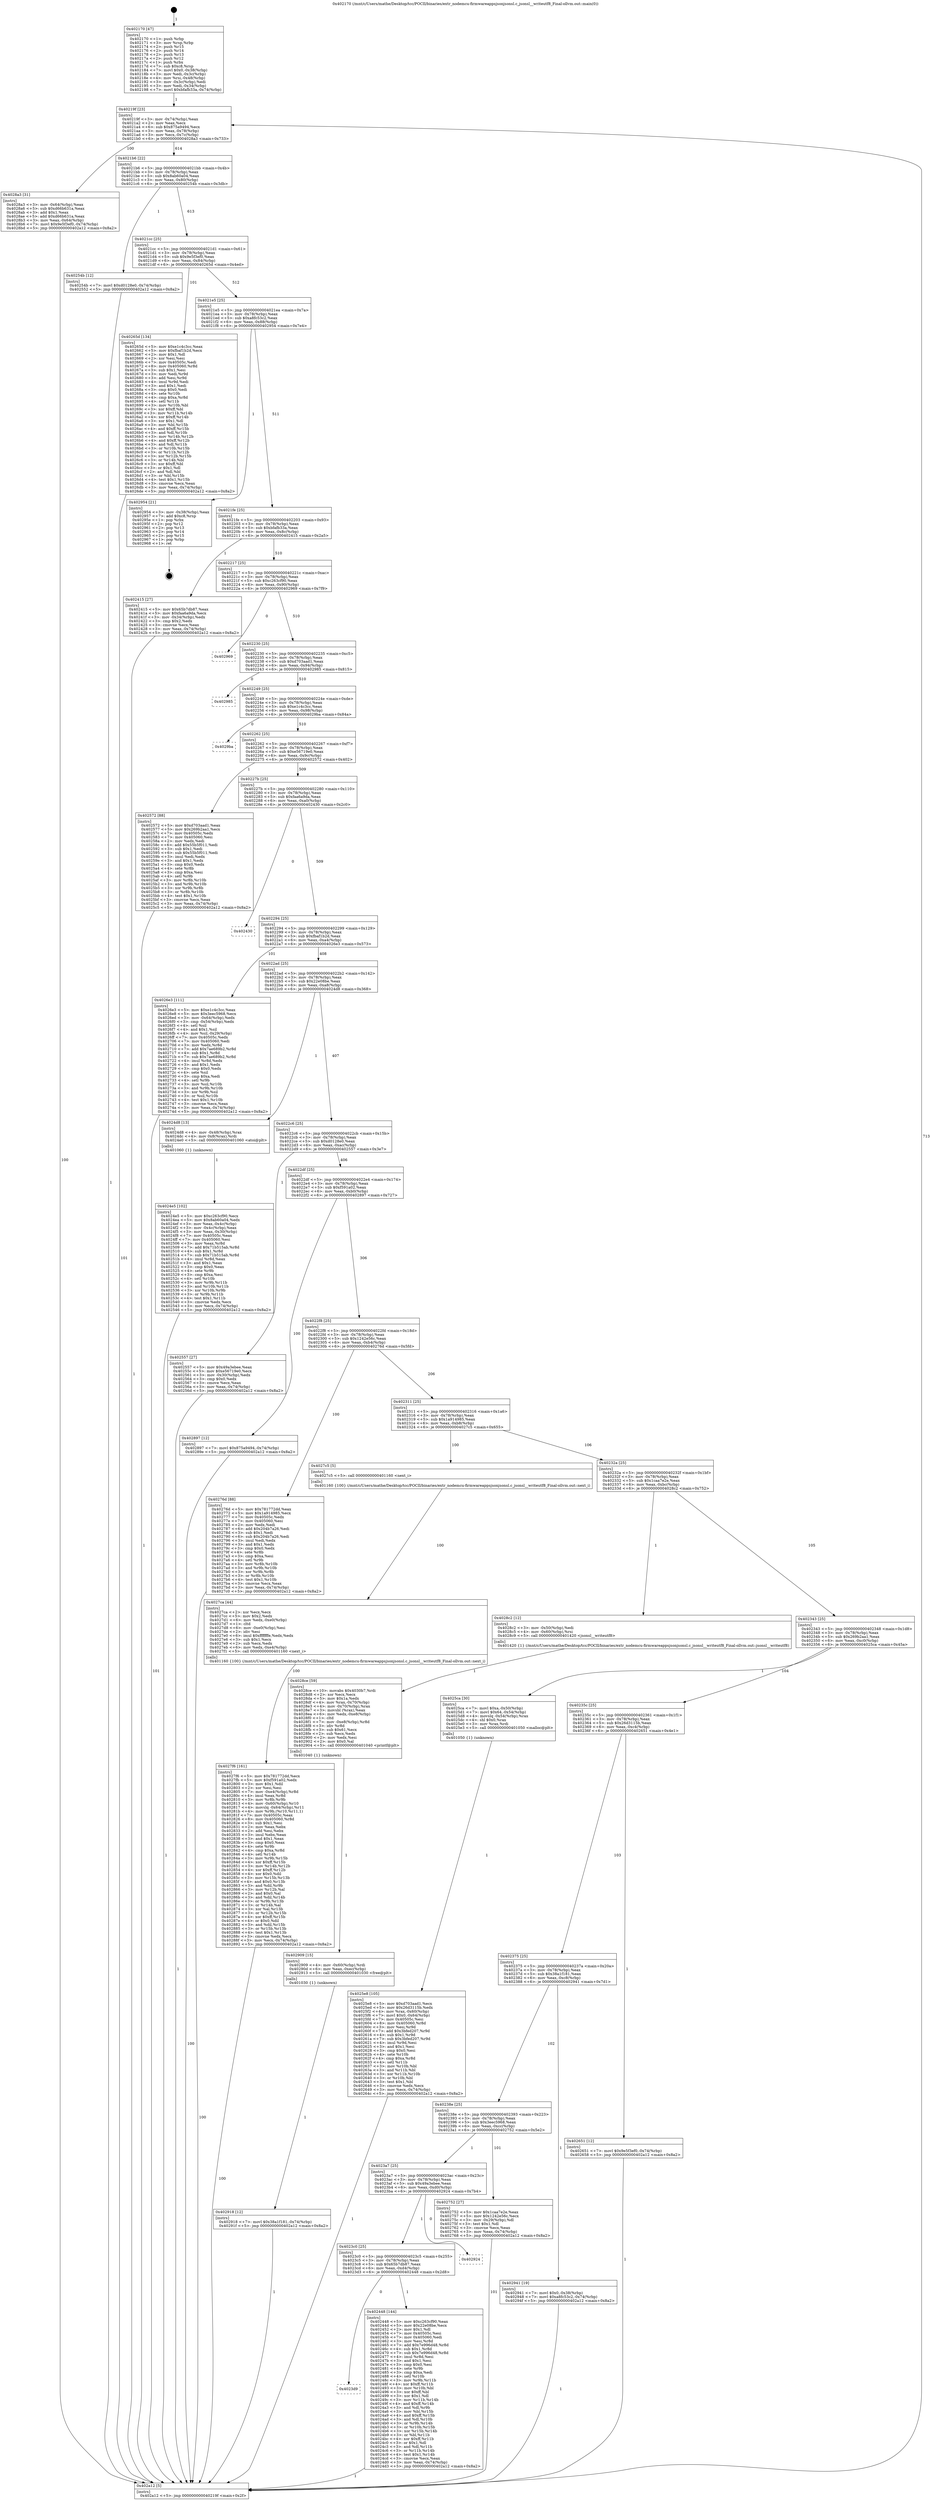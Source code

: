 digraph "0x402170" {
  label = "0x402170 (/mnt/c/Users/mathe/Desktop/tcc/POCII/binaries/extr_nodemcu-firmwareappsjsonjsonsl.c_jsonsl__writeutf8_Final-ollvm.out::main(0))"
  labelloc = "t"
  node[shape=record]

  Entry [label="",width=0.3,height=0.3,shape=circle,fillcolor=black,style=filled]
  "0x40219f" [label="{
     0x40219f [23]\l
     | [instrs]\l
     &nbsp;&nbsp;0x40219f \<+3\>: mov -0x74(%rbp),%eax\l
     &nbsp;&nbsp;0x4021a2 \<+2\>: mov %eax,%ecx\l
     &nbsp;&nbsp;0x4021a4 \<+6\>: sub $0x875a9494,%ecx\l
     &nbsp;&nbsp;0x4021aa \<+3\>: mov %eax,-0x78(%rbp)\l
     &nbsp;&nbsp;0x4021ad \<+3\>: mov %ecx,-0x7c(%rbp)\l
     &nbsp;&nbsp;0x4021b0 \<+6\>: je 00000000004028a3 \<main+0x733\>\l
  }"]
  "0x4028a3" [label="{
     0x4028a3 [31]\l
     | [instrs]\l
     &nbsp;&nbsp;0x4028a3 \<+3\>: mov -0x64(%rbp),%eax\l
     &nbsp;&nbsp;0x4028a6 \<+5\>: sub $0xd66b631a,%eax\l
     &nbsp;&nbsp;0x4028ab \<+3\>: add $0x1,%eax\l
     &nbsp;&nbsp;0x4028ae \<+5\>: add $0xd66b631a,%eax\l
     &nbsp;&nbsp;0x4028b3 \<+3\>: mov %eax,-0x64(%rbp)\l
     &nbsp;&nbsp;0x4028b6 \<+7\>: movl $0x9e5f3ef0,-0x74(%rbp)\l
     &nbsp;&nbsp;0x4028bd \<+5\>: jmp 0000000000402a12 \<main+0x8a2\>\l
  }"]
  "0x4021b6" [label="{
     0x4021b6 [22]\l
     | [instrs]\l
     &nbsp;&nbsp;0x4021b6 \<+5\>: jmp 00000000004021bb \<main+0x4b\>\l
     &nbsp;&nbsp;0x4021bb \<+3\>: mov -0x78(%rbp),%eax\l
     &nbsp;&nbsp;0x4021be \<+5\>: sub $0x8ab60a04,%eax\l
     &nbsp;&nbsp;0x4021c3 \<+3\>: mov %eax,-0x80(%rbp)\l
     &nbsp;&nbsp;0x4021c6 \<+6\>: je 000000000040254b \<main+0x3db\>\l
  }"]
  Exit [label="",width=0.3,height=0.3,shape=circle,fillcolor=black,style=filled,peripheries=2]
  "0x40254b" [label="{
     0x40254b [12]\l
     | [instrs]\l
     &nbsp;&nbsp;0x40254b \<+7\>: movl $0xd0128e0,-0x74(%rbp)\l
     &nbsp;&nbsp;0x402552 \<+5\>: jmp 0000000000402a12 \<main+0x8a2\>\l
  }"]
  "0x4021cc" [label="{
     0x4021cc [25]\l
     | [instrs]\l
     &nbsp;&nbsp;0x4021cc \<+5\>: jmp 00000000004021d1 \<main+0x61\>\l
     &nbsp;&nbsp;0x4021d1 \<+3\>: mov -0x78(%rbp),%eax\l
     &nbsp;&nbsp;0x4021d4 \<+5\>: sub $0x9e5f3ef0,%eax\l
     &nbsp;&nbsp;0x4021d9 \<+6\>: mov %eax,-0x84(%rbp)\l
     &nbsp;&nbsp;0x4021df \<+6\>: je 000000000040265d \<main+0x4ed\>\l
  }"]
  "0x402918" [label="{
     0x402918 [12]\l
     | [instrs]\l
     &nbsp;&nbsp;0x402918 \<+7\>: movl $0x38a1f181,-0x74(%rbp)\l
     &nbsp;&nbsp;0x40291f \<+5\>: jmp 0000000000402a12 \<main+0x8a2\>\l
  }"]
  "0x40265d" [label="{
     0x40265d [134]\l
     | [instrs]\l
     &nbsp;&nbsp;0x40265d \<+5\>: mov $0xe1c4c3cc,%eax\l
     &nbsp;&nbsp;0x402662 \<+5\>: mov $0xfbaf1b2d,%ecx\l
     &nbsp;&nbsp;0x402667 \<+2\>: mov $0x1,%dl\l
     &nbsp;&nbsp;0x402669 \<+2\>: xor %esi,%esi\l
     &nbsp;&nbsp;0x40266b \<+7\>: mov 0x40505c,%edi\l
     &nbsp;&nbsp;0x402672 \<+8\>: mov 0x405060,%r8d\l
     &nbsp;&nbsp;0x40267a \<+3\>: sub $0x1,%esi\l
     &nbsp;&nbsp;0x40267d \<+3\>: mov %edi,%r9d\l
     &nbsp;&nbsp;0x402680 \<+3\>: add %esi,%r9d\l
     &nbsp;&nbsp;0x402683 \<+4\>: imul %r9d,%edi\l
     &nbsp;&nbsp;0x402687 \<+3\>: and $0x1,%edi\l
     &nbsp;&nbsp;0x40268a \<+3\>: cmp $0x0,%edi\l
     &nbsp;&nbsp;0x40268d \<+4\>: sete %r10b\l
     &nbsp;&nbsp;0x402691 \<+4\>: cmp $0xa,%r8d\l
     &nbsp;&nbsp;0x402695 \<+4\>: setl %r11b\l
     &nbsp;&nbsp;0x402699 \<+3\>: mov %r10b,%bl\l
     &nbsp;&nbsp;0x40269c \<+3\>: xor $0xff,%bl\l
     &nbsp;&nbsp;0x40269f \<+3\>: mov %r11b,%r14b\l
     &nbsp;&nbsp;0x4026a2 \<+4\>: xor $0xff,%r14b\l
     &nbsp;&nbsp;0x4026a6 \<+3\>: xor $0x1,%dl\l
     &nbsp;&nbsp;0x4026a9 \<+3\>: mov %bl,%r15b\l
     &nbsp;&nbsp;0x4026ac \<+4\>: and $0xff,%r15b\l
     &nbsp;&nbsp;0x4026b0 \<+3\>: and %dl,%r10b\l
     &nbsp;&nbsp;0x4026b3 \<+3\>: mov %r14b,%r12b\l
     &nbsp;&nbsp;0x4026b6 \<+4\>: and $0xff,%r12b\l
     &nbsp;&nbsp;0x4026ba \<+3\>: and %dl,%r11b\l
     &nbsp;&nbsp;0x4026bd \<+3\>: or %r10b,%r15b\l
     &nbsp;&nbsp;0x4026c0 \<+3\>: or %r11b,%r12b\l
     &nbsp;&nbsp;0x4026c3 \<+3\>: xor %r12b,%r15b\l
     &nbsp;&nbsp;0x4026c6 \<+3\>: or %r14b,%bl\l
     &nbsp;&nbsp;0x4026c9 \<+3\>: xor $0xff,%bl\l
     &nbsp;&nbsp;0x4026cc \<+3\>: or $0x1,%dl\l
     &nbsp;&nbsp;0x4026cf \<+2\>: and %dl,%bl\l
     &nbsp;&nbsp;0x4026d1 \<+3\>: or %bl,%r15b\l
     &nbsp;&nbsp;0x4026d4 \<+4\>: test $0x1,%r15b\l
     &nbsp;&nbsp;0x4026d8 \<+3\>: cmovne %ecx,%eax\l
     &nbsp;&nbsp;0x4026db \<+3\>: mov %eax,-0x74(%rbp)\l
     &nbsp;&nbsp;0x4026de \<+5\>: jmp 0000000000402a12 \<main+0x8a2\>\l
  }"]
  "0x4021e5" [label="{
     0x4021e5 [25]\l
     | [instrs]\l
     &nbsp;&nbsp;0x4021e5 \<+5\>: jmp 00000000004021ea \<main+0x7a\>\l
     &nbsp;&nbsp;0x4021ea \<+3\>: mov -0x78(%rbp),%eax\l
     &nbsp;&nbsp;0x4021ed \<+5\>: sub $0xa8fc53c2,%eax\l
     &nbsp;&nbsp;0x4021f2 \<+6\>: mov %eax,-0x88(%rbp)\l
     &nbsp;&nbsp;0x4021f8 \<+6\>: je 0000000000402954 \<main+0x7e4\>\l
  }"]
  "0x402909" [label="{
     0x402909 [15]\l
     | [instrs]\l
     &nbsp;&nbsp;0x402909 \<+4\>: mov -0x60(%rbp),%rdi\l
     &nbsp;&nbsp;0x40290d \<+6\>: mov %eax,-0xec(%rbp)\l
     &nbsp;&nbsp;0x402913 \<+5\>: call 0000000000401030 \<free@plt\>\l
     | [calls]\l
     &nbsp;&nbsp;0x401030 \{1\} (unknown)\l
  }"]
  "0x402954" [label="{
     0x402954 [21]\l
     | [instrs]\l
     &nbsp;&nbsp;0x402954 \<+3\>: mov -0x38(%rbp),%eax\l
     &nbsp;&nbsp;0x402957 \<+7\>: add $0xc8,%rsp\l
     &nbsp;&nbsp;0x40295e \<+1\>: pop %rbx\l
     &nbsp;&nbsp;0x40295f \<+2\>: pop %r12\l
     &nbsp;&nbsp;0x402961 \<+2\>: pop %r13\l
     &nbsp;&nbsp;0x402963 \<+2\>: pop %r14\l
     &nbsp;&nbsp;0x402965 \<+2\>: pop %r15\l
     &nbsp;&nbsp;0x402967 \<+1\>: pop %rbp\l
     &nbsp;&nbsp;0x402968 \<+1\>: ret\l
  }"]
  "0x4021fe" [label="{
     0x4021fe [25]\l
     | [instrs]\l
     &nbsp;&nbsp;0x4021fe \<+5\>: jmp 0000000000402203 \<main+0x93\>\l
     &nbsp;&nbsp;0x402203 \<+3\>: mov -0x78(%rbp),%eax\l
     &nbsp;&nbsp;0x402206 \<+5\>: sub $0xbfafb33a,%eax\l
     &nbsp;&nbsp;0x40220b \<+6\>: mov %eax,-0x8c(%rbp)\l
     &nbsp;&nbsp;0x402211 \<+6\>: je 0000000000402415 \<main+0x2a5\>\l
  }"]
  "0x4028ce" [label="{
     0x4028ce [59]\l
     | [instrs]\l
     &nbsp;&nbsp;0x4028ce \<+10\>: movabs $0x4030b7,%rdi\l
     &nbsp;&nbsp;0x4028d8 \<+2\>: xor %ecx,%ecx\l
     &nbsp;&nbsp;0x4028da \<+5\>: mov $0x1a,%edx\l
     &nbsp;&nbsp;0x4028df \<+4\>: mov %rax,-0x70(%rbp)\l
     &nbsp;&nbsp;0x4028e3 \<+4\>: mov -0x70(%rbp),%rax\l
     &nbsp;&nbsp;0x4028e7 \<+3\>: movsbl (%rax),%eax\l
     &nbsp;&nbsp;0x4028ea \<+6\>: mov %edx,-0xe8(%rbp)\l
     &nbsp;&nbsp;0x4028f0 \<+1\>: cltd\l
     &nbsp;&nbsp;0x4028f1 \<+7\>: mov -0xe8(%rbp),%r8d\l
     &nbsp;&nbsp;0x4028f8 \<+3\>: idiv %r8d\l
     &nbsp;&nbsp;0x4028fb \<+3\>: sub $0x61,%ecx\l
     &nbsp;&nbsp;0x4028fe \<+2\>: sub %ecx,%edx\l
     &nbsp;&nbsp;0x402900 \<+2\>: mov %edx,%esi\l
     &nbsp;&nbsp;0x402902 \<+2\>: mov $0x0,%al\l
     &nbsp;&nbsp;0x402904 \<+5\>: call 0000000000401040 \<printf@plt\>\l
     | [calls]\l
     &nbsp;&nbsp;0x401040 \{1\} (unknown)\l
  }"]
  "0x402415" [label="{
     0x402415 [27]\l
     | [instrs]\l
     &nbsp;&nbsp;0x402415 \<+5\>: mov $0x65b7db87,%eax\l
     &nbsp;&nbsp;0x40241a \<+5\>: mov $0xfaa6a9da,%ecx\l
     &nbsp;&nbsp;0x40241f \<+3\>: mov -0x34(%rbp),%edx\l
     &nbsp;&nbsp;0x402422 \<+3\>: cmp $0x2,%edx\l
     &nbsp;&nbsp;0x402425 \<+3\>: cmovne %ecx,%eax\l
     &nbsp;&nbsp;0x402428 \<+3\>: mov %eax,-0x74(%rbp)\l
     &nbsp;&nbsp;0x40242b \<+5\>: jmp 0000000000402a12 \<main+0x8a2\>\l
  }"]
  "0x402217" [label="{
     0x402217 [25]\l
     | [instrs]\l
     &nbsp;&nbsp;0x402217 \<+5\>: jmp 000000000040221c \<main+0xac\>\l
     &nbsp;&nbsp;0x40221c \<+3\>: mov -0x78(%rbp),%eax\l
     &nbsp;&nbsp;0x40221f \<+5\>: sub $0xc263cf90,%eax\l
     &nbsp;&nbsp;0x402224 \<+6\>: mov %eax,-0x90(%rbp)\l
     &nbsp;&nbsp;0x40222a \<+6\>: je 0000000000402969 \<main+0x7f9\>\l
  }"]
  "0x402a12" [label="{
     0x402a12 [5]\l
     | [instrs]\l
     &nbsp;&nbsp;0x402a12 \<+5\>: jmp 000000000040219f \<main+0x2f\>\l
  }"]
  "0x402170" [label="{
     0x402170 [47]\l
     | [instrs]\l
     &nbsp;&nbsp;0x402170 \<+1\>: push %rbp\l
     &nbsp;&nbsp;0x402171 \<+3\>: mov %rsp,%rbp\l
     &nbsp;&nbsp;0x402174 \<+2\>: push %r15\l
     &nbsp;&nbsp;0x402176 \<+2\>: push %r14\l
     &nbsp;&nbsp;0x402178 \<+2\>: push %r13\l
     &nbsp;&nbsp;0x40217a \<+2\>: push %r12\l
     &nbsp;&nbsp;0x40217c \<+1\>: push %rbx\l
     &nbsp;&nbsp;0x40217d \<+7\>: sub $0xc8,%rsp\l
     &nbsp;&nbsp;0x402184 \<+7\>: movl $0x0,-0x38(%rbp)\l
     &nbsp;&nbsp;0x40218b \<+3\>: mov %edi,-0x3c(%rbp)\l
     &nbsp;&nbsp;0x40218e \<+4\>: mov %rsi,-0x48(%rbp)\l
     &nbsp;&nbsp;0x402192 \<+3\>: mov -0x3c(%rbp),%edi\l
     &nbsp;&nbsp;0x402195 \<+3\>: mov %edi,-0x34(%rbp)\l
     &nbsp;&nbsp;0x402198 \<+7\>: movl $0xbfafb33a,-0x74(%rbp)\l
  }"]
  "0x4027f6" [label="{
     0x4027f6 [161]\l
     | [instrs]\l
     &nbsp;&nbsp;0x4027f6 \<+5\>: mov $0x781772dd,%ecx\l
     &nbsp;&nbsp;0x4027fb \<+5\>: mov $0xf591a02,%edx\l
     &nbsp;&nbsp;0x402800 \<+3\>: mov $0x1,%dil\l
     &nbsp;&nbsp;0x402803 \<+2\>: xor %esi,%esi\l
     &nbsp;&nbsp;0x402805 \<+7\>: mov -0xe4(%rbp),%r8d\l
     &nbsp;&nbsp;0x40280c \<+4\>: imul %eax,%r8d\l
     &nbsp;&nbsp;0x402810 \<+3\>: mov %r8b,%r9b\l
     &nbsp;&nbsp;0x402813 \<+4\>: mov -0x60(%rbp),%r10\l
     &nbsp;&nbsp;0x402817 \<+4\>: movslq -0x64(%rbp),%r11\l
     &nbsp;&nbsp;0x40281b \<+4\>: mov %r9b,(%r10,%r11,1)\l
     &nbsp;&nbsp;0x40281f \<+7\>: mov 0x40505c,%eax\l
     &nbsp;&nbsp;0x402826 \<+8\>: mov 0x405060,%r8d\l
     &nbsp;&nbsp;0x40282e \<+3\>: sub $0x1,%esi\l
     &nbsp;&nbsp;0x402831 \<+2\>: mov %eax,%ebx\l
     &nbsp;&nbsp;0x402833 \<+2\>: add %esi,%ebx\l
     &nbsp;&nbsp;0x402835 \<+3\>: imul %ebx,%eax\l
     &nbsp;&nbsp;0x402838 \<+3\>: and $0x1,%eax\l
     &nbsp;&nbsp;0x40283b \<+3\>: cmp $0x0,%eax\l
     &nbsp;&nbsp;0x40283e \<+4\>: sete %r9b\l
     &nbsp;&nbsp;0x402842 \<+4\>: cmp $0xa,%r8d\l
     &nbsp;&nbsp;0x402846 \<+4\>: setl %r14b\l
     &nbsp;&nbsp;0x40284a \<+3\>: mov %r9b,%r15b\l
     &nbsp;&nbsp;0x40284d \<+4\>: xor $0xff,%r15b\l
     &nbsp;&nbsp;0x402851 \<+3\>: mov %r14b,%r12b\l
     &nbsp;&nbsp;0x402854 \<+4\>: xor $0xff,%r12b\l
     &nbsp;&nbsp;0x402858 \<+4\>: xor $0x0,%dil\l
     &nbsp;&nbsp;0x40285c \<+3\>: mov %r15b,%r13b\l
     &nbsp;&nbsp;0x40285f \<+4\>: and $0x0,%r13b\l
     &nbsp;&nbsp;0x402863 \<+3\>: and %dil,%r9b\l
     &nbsp;&nbsp;0x402866 \<+3\>: mov %r12b,%al\l
     &nbsp;&nbsp;0x402869 \<+2\>: and $0x0,%al\l
     &nbsp;&nbsp;0x40286b \<+3\>: and %dil,%r14b\l
     &nbsp;&nbsp;0x40286e \<+3\>: or %r9b,%r13b\l
     &nbsp;&nbsp;0x402871 \<+3\>: or %r14b,%al\l
     &nbsp;&nbsp;0x402874 \<+3\>: xor %al,%r13b\l
     &nbsp;&nbsp;0x402877 \<+3\>: or %r12b,%r15b\l
     &nbsp;&nbsp;0x40287a \<+4\>: xor $0xff,%r15b\l
     &nbsp;&nbsp;0x40287e \<+4\>: or $0x0,%dil\l
     &nbsp;&nbsp;0x402882 \<+3\>: and %dil,%r15b\l
     &nbsp;&nbsp;0x402885 \<+3\>: or %r15b,%r13b\l
     &nbsp;&nbsp;0x402888 \<+4\>: test $0x1,%r13b\l
     &nbsp;&nbsp;0x40288c \<+3\>: cmovne %edx,%ecx\l
     &nbsp;&nbsp;0x40288f \<+3\>: mov %ecx,-0x74(%rbp)\l
     &nbsp;&nbsp;0x402892 \<+5\>: jmp 0000000000402a12 \<main+0x8a2\>\l
  }"]
  "0x402969" [label="{
     0x402969\l
  }", style=dashed]
  "0x402230" [label="{
     0x402230 [25]\l
     | [instrs]\l
     &nbsp;&nbsp;0x402230 \<+5\>: jmp 0000000000402235 \<main+0xc5\>\l
     &nbsp;&nbsp;0x402235 \<+3\>: mov -0x78(%rbp),%eax\l
     &nbsp;&nbsp;0x402238 \<+5\>: sub $0xd703aad1,%eax\l
     &nbsp;&nbsp;0x40223d \<+6\>: mov %eax,-0x94(%rbp)\l
     &nbsp;&nbsp;0x402243 \<+6\>: je 0000000000402985 \<main+0x815\>\l
  }"]
  "0x4027ca" [label="{
     0x4027ca [44]\l
     | [instrs]\l
     &nbsp;&nbsp;0x4027ca \<+2\>: xor %ecx,%ecx\l
     &nbsp;&nbsp;0x4027cc \<+5\>: mov $0x2,%edx\l
     &nbsp;&nbsp;0x4027d1 \<+6\>: mov %edx,-0xe0(%rbp)\l
     &nbsp;&nbsp;0x4027d7 \<+1\>: cltd\l
     &nbsp;&nbsp;0x4027d8 \<+6\>: mov -0xe0(%rbp),%esi\l
     &nbsp;&nbsp;0x4027de \<+2\>: idiv %esi\l
     &nbsp;&nbsp;0x4027e0 \<+6\>: imul $0xfffffffe,%edx,%edx\l
     &nbsp;&nbsp;0x4027e6 \<+3\>: sub $0x1,%ecx\l
     &nbsp;&nbsp;0x4027e9 \<+2\>: sub %ecx,%edx\l
     &nbsp;&nbsp;0x4027eb \<+6\>: mov %edx,-0xe4(%rbp)\l
     &nbsp;&nbsp;0x4027f1 \<+5\>: call 0000000000401160 \<next_i\>\l
     | [calls]\l
     &nbsp;&nbsp;0x401160 \{100\} (/mnt/c/Users/mathe/Desktop/tcc/POCII/binaries/extr_nodemcu-firmwareappsjsonjsonsl.c_jsonsl__writeutf8_Final-ollvm.out::next_i)\l
  }"]
  "0x402985" [label="{
     0x402985\l
  }", style=dashed]
  "0x402249" [label="{
     0x402249 [25]\l
     | [instrs]\l
     &nbsp;&nbsp;0x402249 \<+5\>: jmp 000000000040224e \<main+0xde\>\l
     &nbsp;&nbsp;0x40224e \<+3\>: mov -0x78(%rbp),%eax\l
     &nbsp;&nbsp;0x402251 \<+5\>: sub $0xe1c4c3cc,%eax\l
     &nbsp;&nbsp;0x402256 \<+6\>: mov %eax,-0x98(%rbp)\l
     &nbsp;&nbsp;0x40225c \<+6\>: je 00000000004029ba \<main+0x84a\>\l
  }"]
  "0x4025e8" [label="{
     0x4025e8 [105]\l
     | [instrs]\l
     &nbsp;&nbsp;0x4025e8 \<+5\>: mov $0xd703aad1,%ecx\l
     &nbsp;&nbsp;0x4025ed \<+5\>: mov $0x26d3115b,%edx\l
     &nbsp;&nbsp;0x4025f2 \<+4\>: mov %rax,-0x60(%rbp)\l
     &nbsp;&nbsp;0x4025f6 \<+7\>: movl $0x0,-0x64(%rbp)\l
     &nbsp;&nbsp;0x4025fd \<+7\>: mov 0x40505c,%esi\l
     &nbsp;&nbsp;0x402604 \<+8\>: mov 0x405060,%r8d\l
     &nbsp;&nbsp;0x40260c \<+3\>: mov %esi,%r9d\l
     &nbsp;&nbsp;0x40260f \<+7\>: add $0x3bfed207,%r9d\l
     &nbsp;&nbsp;0x402616 \<+4\>: sub $0x1,%r9d\l
     &nbsp;&nbsp;0x40261a \<+7\>: sub $0x3bfed207,%r9d\l
     &nbsp;&nbsp;0x402621 \<+4\>: imul %r9d,%esi\l
     &nbsp;&nbsp;0x402625 \<+3\>: and $0x1,%esi\l
     &nbsp;&nbsp;0x402628 \<+3\>: cmp $0x0,%esi\l
     &nbsp;&nbsp;0x40262b \<+4\>: sete %r10b\l
     &nbsp;&nbsp;0x40262f \<+4\>: cmp $0xa,%r8d\l
     &nbsp;&nbsp;0x402633 \<+4\>: setl %r11b\l
     &nbsp;&nbsp;0x402637 \<+3\>: mov %r10b,%bl\l
     &nbsp;&nbsp;0x40263a \<+3\>: and %r11b,%bl\l
     &nbsp;&nbsp;0x40263d \<+3\>: xor %r11b,%r10b\l
     &nbsp;&nbsp;0x402640 \<+3\>: or %r10b,%bl\l
     &nbsp;&nbsp;0x402643 \<+3\>: test $0x1,%bl\l
     &nbsp;&nbsp;0x402646 \<+3\>: cmovne %edx,%ecx\l
     &nbsp;&nbsp;0x402649 \<+3\>: mov %ecx,-0x74(%rbp)\l
     &nbsp;&nbsp;0x40264c \<+5\>: jmp 0000000000402a12 \<main+0x8a2\>\l
  }"]
  "0x4029ba" [label="{
     0x4029ba\l
  }", style=dashed]
  "0x402262" [label="{
     0x402262 [25]\l
     | [instrs]\l
     &nbsp;&nbsp;0x402262 \<+5\>: jmp 0000000000402267 \<main+0xf7\>\l
     &nbsp;&nbsp;0x402267 \<+3\>: mov -0x78(%rbp),%eax\l
     &nbsp;&nbsp;0x40226a \<+5\>: sub $0xe56719e0,%eax\l
     &nbsp;&nbsp;0x40226f \<+6\>: mov %eax,-0x9c(%rbp)\l
     &nbsp;&nbsp;0x402275 \<+6\>: je 0000000000402572 \<main+0x402\>\l
  }"]
  "0x4024e5" [label="{
     0x4024e5 [102]\l
     | [instrs]\l
     &nbsp;&nbsp;0x4024e5 \<+5\>: mov $0xc263cf90,%ecx\l
     &nbsp;&nbsp;0x4024ea \<+5\>: mov $0x8ab60a04,%edx\l
     &nbsp;&nbsp;0x4024ef \<+3\>: mov %eax,-0x4c(%rbp)\l
     &nbsp;&nbsp;0x4024f2 \<+3\>: mov -0x4c(%rbp),%eax\l
     &nbsp;&nbsp;0x4024f5 \<+3\>: mov %eax,-0x30(%rbp)\l
     &nbsp;&nbsp;0x4024f8 \<+7\>: mov 0x40505c,%eax\l
     &nbsp;&nbsp;0x4024ff \<+7\>: mov 0x405060,%esi\l
     &nbsp;&nbsp;0x402506 \<+3\>: mov %eax,%r8d\l
     &nbsp;&nbsp;0x402509 \<+7\>: add $0x71b515ab,%r8d\l
     &nbsp;&nbsp;0x402510 \<+4\>: sub $0x1,%r8d\l
     &nbsp;&nbsp;0x402514 \<+7\>: sub $0x71b515ab,%r8d\l
     &nbsp;&nbsp;0x40251b \<+4\>: imul %r8d,%eax\l
     &nbsp;&nbsp;0x40251f \<+3\>: and $0x1,%eax\l
     &nbsp;&nbsp;0x402522 \<+3\>: cmp $0x0,%eax\l
     &nbsp;&nbsp;0x402525 \<+4\>: sete %r9b\l
     &nbsp;&nbsp;0x402529 \<+3\>: cmp $0xa,%esi\l
     &nbsp;&nbsp;0x40252c \<+4\>: setl %r10b\l
     &nbsp;&nbsp;0x402530 \<+3\>: mov %r9b,%r11b\l
     &nbsp;&nbsp;0x402533 \<+3\>: and %r10b,%r11b\l
     &nbsp;&nbsp;0x402536 \<+3\>: xor %r10b,%r9b\l
     &nbsp;&nbsp;0x402539 \<+3\>: or %r9b,%r11b\l
     &nbsp;&nbsp;0x40253c \<+4\>: test $0x1,%r11b\l
     &nbsp;&nbsp;0x402540 \<+3\>: cmovne %edx,%ecx\l
     &nbsp;&nbsp;0x402543 \<+3\>: mov %ecx,-0x74(%rbp)\l
     &nbsp;&nbsp;0x402546 \<+5\>: jmp 0000000000402a12 \<main+0x8a2\>\l
  }"]
  "0x402572" [label="{
     0x402572 [88]\l
     | [instrs]\l
     &nbsp;&nbsp;0x402572 \<+5\>: mov $0xd703aad1,%eax\l
     &nbsp;&nbsp;0x402577 \<+5\>: mov $0x269b2aa1,%ecx\l
     &nbsp;&nbsp;0x40257c \<+7\>: mov 0x40505c,%edx\l
     &nbsp;&nbsp;0x402583 \<+7\>: mov 0x405060,%esi\l
     &nbsp;&nbsp;0x40258a \<+2\>: mov %edx,%edi\l
     &nbsp;&nbsp;0x40258c \<+6\>: add $0x55b5f011,%edi\l
     &nbsp;&nbsp;0x402592 \<+3\>: sub $0x1,%edi\l
     &nbsp;&nbsp;0x402595 \<+6\>: sub $0x55b5f011,%edi\l
     &nbsp;&nbsp;0x40259b \<+3\>: imul %edi,%edx\l
     &nbsp;&nbsp;0x40259e \<+3\>: and $0x1,%edx\l
     &nbsp;&nbsp;0x4025a1 \<+3\>: cmp $0x0,%edx\l
     &nbsp;&nbsp;0x4025a4 \<+4\>: sete %r8b\l
     &nbsp;&nbsp;0x4025a8 \<+3\>: cmp $0xa,%esi\l
     &nbsp;&nbsp;0x4025ab \<+4\>: setl %r9b\l
     &nbsp;&nbsp;0x4025af \<+3\>: mov %r8b,%r10b\l
     &nbsp;&nbsp;0x4025b2 \<+3\>: and %r9b,%r10b\l
     &nbsp;&nbsp;0x4025b5 \<+3\>: xor %r9b,%r8b\l
     &nbsp;&nbsp;0x4025b8 \<+3\>: or %r8b,%r10b\l
     &nbsp;&nbsp;0x4025bb \<+4\>: test $0x1,%r10b\l
     &nbsp;&nbsp;0x4025bf \<+3\>: cmovne %ecx,%eax\l
     &nbsp;&nbsp;0x4025c2 \<+3\>: mov %eax,-0x74(%rbp)\l
     &nbsp;&nbsp;0x4025c5 \<+5\>: jmp 0000000000402a12 \<main+0x8a2\>\l
  }"]
  "0x40227b" [label="{
     0x40227b [25]\l
     | [instrs]\l
     &nbsp;&nbsp;0x40227b \<+5\>: jmp 0000000000402280 \<main+0x110\>\l
     &nbsp;&nbsp;0x402280 \<+3\>: mov -0x78(%rbp),%eax\l
     &nbsp;&nbsp;0x402283 \<+5\>: sub $0xfaa6a9da,%eax\l
     &nbsp;&nbsp;0x402288 \<+6\>: mov %eax,-0xa0(%rbp)\l
     &nbsp;&nbsp;0x40228e \<+6\>: je 0000000000402430 \<main+0x2c0\>\l
  }"]
  "0x4023d9" [label="{
     0x4023d9\l
  }", style=dashed]
  "0x402430" [label="{
     0x402430\l
  }", style=dashed]
  "0x402294" [label="{
     0x402294 [25]\l
     | [instrs]\l
     &nbsp;&nbsp;0x402294 \<+5\>: jmp 0000000000402299 \<main+0x129\>\l
     &nbsp;&nbsp;0x402299 \<+3\>: mov -0x78(%rbp),%eax\l
     &nbsp;&nbsp;0x40229c \<+5\>: sub $0xfbaf1b2d,%eax\l
     &nbsp;&nbsp;0x4022a1 \<+6\>: mov %eax,-0xa4(%rbp)\l
     &nbsp;&nbsp;0x4022a7 \<+6\>: je 00000000004026e3 \<main+0x573\>\l
  }"]
  "0x402448" [label="{
     0x402448 [144]\l
     | [instrs]\l
     &nbsp;&nbsp;0x402448 \<+5\>: mov $0xc263cf90,%eax\l
     &nbsp;&nbsp;0x40244d \<+5\>: mov $0x22e08be,%ecx\l
     &nbsp;&nbsp;0x402452 \<+2\>: mov $0x1,%dl\l
     &nbsp;&nbsp;0x402454 \<+7\>: mov 0x40505c,%esi\l
     &nbsp;&nbsp;0x40245b \<+7\>: mov 0x405060,%edi\l
     &nbsp;&nbsp;0x402462 \<+3\>: mov %esi,%r8d\l
     &nbsp;&nbsp;0x402465 \<+7\>: add $0x7e996d48,%r8d\l
     &nbsp;&nbsp;0x40246c \<+4\>: sub $0x1,%r8d\l
     &nbsp;&nbsp;0x402470 \<+7\>: sub $0x7e996d48,%r8d\l
     &nbsp;&nbsp;0x402477 \<+4\>: imul %r8d,%esi\l
     &nbsp;&nbsp;0x40247b \<+3\>: and $0x1,%esi\l
     &nbsp;&nbsp;0x40247e \<+3\>: cmp $0x0,%esi\l
     &nbsp;&nbsp;0x402481 \<+4\>: sete %r9b\l
     &nbsp;&nbsp;0x402485 \<+3\>: cmp $0xa,%edi\l
     &nbsp;&nbsp;0x402488 \<+4\>: setl %r10b\l
     &nbsp;&nbsp;0x40248c \<+3\>: mov %r9b,%r11b\l
     &nbsp;&nbsp;0x40248f \<+4\>: xor $0xff,%r11b\l
     &nbsp;&nbsp;0x402493 \<+3\>: mov %r10b,%bl\l
     &nbsp;&nbsp;0x402496 \<+3\>: xor $0xff,%bl\l
     &nbsp;&nbsp;0x402499 \<+3\>: xor $0x1,%dl\l
     &nbsp;&nbsp;0x40249c \<+3\>: mov %r11b,%r14b\l
     &nbsp;&nbsp;0x40249f \<+4\>: and $0xff,%r14b\l
     &nbsp;&nbsp;0x4024a3 \<+3\>: and %dl,%r9b\l
     &nbsp;&nbsp;0x4024a6 \<+3\>: mov %bl,%r15b\l
     &nbsp;&nbsp;0x4024a9 \<+4\>: and $0xff,%r15b\l
     &nbsp;&nbsp;0x4024ad \<+3\>: and %dl,%r10b\l
     &nbsp;&nbsp;0x4024b0 \<+3\>: or %r9b,%r14b\l
     &nbsp;&nbsp;0x4024b3 \<+3\>: or %r10b,%r15b\l
     &nbsp;&nbsp;0x4024b6 \<+3\>: xor %r15b,%r14b\l
     &nbsp;&nbsp;0x4024b9 \<+3\>: or %bl,%r11b\l
     &nbsp;&nbsp;0x4024bc \<+4\>: xor $0xff,%r11b\l
     &nbsp;&nbsp;0x4024c0 \<+3\>: or $0x1,%dl\l
     &nbsp;&nbsp;0x4024c3 \<+3\>: and %dl,%r11b\l
     &nbsp;&nbsp;0x4024c6 \<+3\>: or %r11b,%r14b\l
     &nbsp;&nbsp;0x4024c9 \<+4\>: test $0x1,%r14b\l
     &nbsp;&nbsp;0x4024cd \<+3\>: cmovne %ecx,%eax\l
     &nbsp;&nbsp;0x4024d0 \<+3\>: mov %eax,-0x74(%rbp)\l
     &nbsp;&nbsp;0x4024d3 \<+5\>: jmp 0000000000402a12 \<main+0x8a2\>\l
  }"]
  "0x4026e3" [label="{
     0x4026e3 [111]\l
     | [instrs]\l
     &nbsp;&nbsp;0x4026e3 \<+5\>: mov $0xe1c4c3cc,%eax\l
     &nbsp;&nbsp;0x4026e8 \<+5\>: mov $0x3eec5968,%ecx\l
     &nbsp;&nbsp;0x4026ed \<+3\>: mov -0x64(%rbp),%edx\l
     &nbsp;&nbsp;0x4026f0 \<+3\>: cmp -0x54(%rbp),%edx\l
     &nbsp;&nbsp;0x4026f3 \<+4\>: setl %sil\l
     &nbsp;&nbsp;0x4026f7 \<+4\>: and $0x1,%sil\l
     &nbsp;&nbsp;0x4026fb \<+4\>: mov %sil,-0x29(%rbp)\l
     &nbsp;&nbsp;0x4026ff \<+7\>: mov 0x40505c,%edx\l
     &nbsp;&nbsp;0x402706 \<+7\>: mov 0x405060,%edi\l
     &nbsp;&nbsp;0x40270d \<+3\>: mov %edx,%r8d\l
     &nbsp;&nbsp;0x402710 \<+7\>: add $0x7ae689b2,%r8d\l
     &nbsp;&nbsp;0x402717 \<+4\>: sub $0x1,%r8d\l
     &nbsp;&nbsp;0x40271b \<+7\>: sub $0x7ae689b2,%r8d\l
     &nbsp;&nbsp;0x402722 \<+4\>: imul %r8d,%edx\l
     &nbsp;&nbsp;0x402726 \<+3\>: and $0x1,%edx\l
     &nbsp;&nbsp;0x402729 \<+3\>: cmp $0x0,%edx\l
     &nbsp;&nbsp;0x40272c \<+4\>: sete %sil\l
     &nbsp;&nbsp;0x402730 \<+3\>: cmp $0xa,%edi\l
     &nbsp;&nbsp;0x402733 \<+4\>: setl %r9b\l
     &nbsp;&nbsp;0x402737 \<+3\>: mov %sil,%r10b\l
     &nbsp;&nbsp;0x40273a \<+3\>: and %r9b,%r10b\l
     &nbsp;&nbsp;0x40273d \<+3\>: xor %r9b,%sil\l
     &nbsp;&nbsp;0x402740 \<+3\>: or %sil,%r10b\l
     &nbsp;&nbsp;0x402743 \<+4\>: test $0x1,%r10b\l
     &nbsp;&nbsp;0x402747 \<+3\>: cmovne %ecx,%eax\l
     &nbsp;&nbsp;0x40274a \<+3\>: mov %eax,-0x74(%rbp)\l
     &nbsp;&nbsp;0x40274d \<+5\>: jmp 0000000000402a12 \<main+0x8a2\>\l
  }"]
  "0x4022ad" [label="{
     0x4022ad [25]\l
     | [instrs]\l
     &nbsp;&nbsp;0x4022ad \<+5\>: jmp 00000000004022b2 \<main+0x142\>\l
     &nbsp;&nbsp;0x4022b2 \<+3\>: mov -0x78(%rbp),%eax\l
     &nbsp;&nbsp;0x4022b5 \<+5\>: sub $0x22e08be,%eax\l
     &nbsp;&nbsp;0x4022ba \<+6\>: mov %eax,-0xa8(%rbp)\l
     &nbsp;&nbsp;0x4022c0 \<+6\>: je 00000000004024d8 \<main+0x368\>\l
  }"]
  "0x4023c0" [label="{
     0x4023c0 [25]\l
     | [instrs]\l
     &nbsp;&nbsp;0x4023c0 \<+5\>: jmp 00000000004023c5 \<main+0x255\>\l
     &nbsp;&nbsp;0x4023c5 \<+3\>: mov -0x78(%rbp),%eax\l
     &nbsp;&nbsp;0x4023c8 \<+5\>: sub $0x65b7db87,%eax\l
     &nbsp;&nbsp;0x4023cd \<+6\>: mov %eax,-0xd4(%rbp)\l
     &nbsp;&nbsp;0x4023d3 \<+6\>: je 0000000000402448 \<main+0x2d8\>\l
  }"]
  "0x4024d8" [label="{
     0x4024d8 [13]\l
     | [instrs]\l
     &nbsp;&nbsp;0x4024d8 \<+4\>: mov -0x48(%rbp),%rax\l
     &nbsp;&nbsp;0x4024dc \<+4\>: mov 0x8(%rax),%rdi\l
     &nbsp;&nbsp;0x4024e0 \<+5\>: call 0000000000401060 \<atoi@plt\>\l
     | [calls]\l
     &nbsp;&nbsp;0x401060 \{1\} (unknown)\l
  }"]
  "0x4022c6" [label="{
     0x4022c6 [25]\l
     | [instrs]\l
     &nbsp;&nbsp;0x4022c6 \<+5\>: jmp 00000000004022cb \<main+0x15b\>\l
     &nbsp;&nbsp;0x4022cb \<+3\>: mov -0x78(%rbp),%eax\l
     &nbsp;&nbsp;0x4022ce \<+5\>: sub $0xd0128e0,%eax\l
     &nbsp;&nbsp;0x4022d3 \<+6\>: mov %eax,-0xac(%rbp)\l
     &nbsp;&nbsp;0x4022d9 \<+6\>: je 0000000000402557 \<main+0x3e7\>\l
  }"]
  "0x402924" [label="{
     0x402924\l
  }", style=dashed]
  "0x402557" [label="{
     0x402557 [27]\l
     | [instrs]\l
     &nbsp;&nbsp;0x402557 \<+5\>: mov $0x49a3ebee,%eax\l
     &nbsp;&nbsp;0x40255c \<+5\>: mov $0xe56719e0,%ecx\l
     &nbsp;&nbsp;0x402561 \<+3\>: mov -0x30(%rbp),%edx\l
     &nbsp;&nbsp;0x402564 \<+3\>: cmp $0x0,%edx\l
     &nbsp;&nbsp;0x402567 \<+3\>: cmove %ecx,%eax\l
     &nbsp;&nbsp;0x40256a \<+3\>: mov %eax,-0x74(%rbp)\l
     &nbsp;&nbsp;0x40256d \<+5\>: jmp 0000000000402a12 \<main+0x8a2\>\l
  }"]
  "0x4022df" [label="{
     0x4022df [25]\l
     | [instrs]\l
     &nbsp;&nbsp;0x4022df \<+5\>: jmp 00000000004022e4 \<main+0x174\>\l
     &nbsp;&nbsp;0x4022e4 \<+3\>: mov -0x78(%rbp),%eax\l
     &nbsp;&nbsp;0x4022e7 \<+5\>: sub $0xf591a02,%eax\l
     &nbsp;&nbsp;0x4022ec \<+6\>: mov %eax,-0xb0(%rbp)\l
     &nbsp;&nbsp;0x4022f2 \<+6\>: je 0000000000402897 \<main+0x727\>\l
  }"]
  "0x4023a7" [label="{
     0x4023a7 [25]\l
     | [instrs]\l
     &nbsp;&nbsp;0x4023a7 \<+5\>: jmp 00000000004023ac \<main+0x23c\>\l
     &nbsp;&nbsp;0x4023ac \<+3\>: mov -0x78(%rbp),%eax\l
     &nbsp;&nbsp;0x4023af \<+5\>: sub $0x49a3ebee,%eax\l
     &nbsp;&nbsp;0x4023b4 \<+6\>: mov %eax,-0xd0(%rbp)\l
     &nbsp;&nbsp;0x4023ba \<+6\>: je 0000000000402924 \<main+0x7b4\>\l
  }"]
  "0x402897" [label="{
     0x402897 [12]\l
     | [instrs]\l
     &nbsp;&nbsp;0x402897 \<+7\>: movl $0x875a9494,-0x74(%rbp)\l
     &nbsp;&nbsp;0x40289e \<+5\>: jmp 0000000000402a12 \<main+0x8a2\>\l
  }"]
  "0x4022f8" [label="{
     0x4022f8 [25]\l
     | [instrs]\l
     &nbsp;&nbsp;0x4022f8 \<+5\>: jmp 00000000004022fd \<main+0x18d\>\l
     &nbsp;&nbsp;0x4022fd \<+3\>: mov -0x78(%rbp),%eax\l
     &nbsp;&nbsp;0x402300 \<+5\>: sub $0x1242e56c,%eax\l
     &nbsp;&nbsp;0x402305 \<+6\>: mov %eax,-0xb4(%rbp)\l
     &nbsp;&nbsp;0x40230b \<+6\>: je 000000000040276d \<main+0x5fd\>\l
  }"]
  "0x402752" [label="{
     0x402752 [27]\l
     | [instrs]\l
     &nbsp;&nbsp;0x402752 \<+5\>: mov $0x1caa7e2e,%eax\l
     &nbsp;&nbsp;0x402757 \<+5\>: mov $0x1242e56c,%ecx\l
     &nbsp;&nbsp;0x40275c \<+3\>: mov -0x29(%rbp),%dl\l
     &nbsp;&nbsp;0x40275f \<+3\>: test $0x1,%dl\l
     &nbsp;&nbsp;0x402762 \<+3\>: cmovne %ecx,%eax\l
     &nbsp;&nbsp;0x402765 \<+3\>: mov %eax,-0x74(%rbp)\l
     &nbsp;&nbsp;0x402768 \<+5\>: jmp 0000000000402a12 \<main+0x8a2\>\l
  }"]
  "0x40276d" [label="{
     0x40276d [88]\l
     | [instrs]\l
     &nbsp;&nbsp;0x40276d \<+5\>: mov $0x781772dd,%eax\l
     &nbsp;&nbsp;0x402772 \<+5\>: mov $0x1a914985,%ecx\l
     &nbsp;&nbsp;0x402777 \<+7\>: mov 0x40505c,%edx\l
     &nbsp;&nbsp;0x40277e \<+7\>: mov 0x405060,%esi\l
     &nbsp;&nbsp;0x402785 \<+2\>: mov %edx,%edi\l
     &nbsp;&nbsp;0x402787 \<+6\>: add $0x204b7a26,%edi\l
     &nbsp;&nbsp;0x40278d \<+3\>: sub $0x1,%edi\l
     &nbsp;&nbsp;0x402790 \<+6\>: sub $0x204b7a26,%edi\l
     &nbsp;&nbsp;0x402796 \<+3\>: imul %edi,%edx\l
     &nbsp;&nbsp;0x402799 \<+3\>: and $0x1,%edx\l
     &nbsp;&nbsp;0x40279c \<+3\>: cmp $0x0,%edx\l
     &nbsp;&nbsp;0x40279f \<+4\>: sete %r8b\l
     &nbsp;&nbsp;0x4027a3 \<+3\>: cmp $0xa,%esi\l
     &nbsp;&nbsp;0x4027a6 \<+4\>: setl %r9b\l
     &nbsp;&nbsp;0x4027aa \<+3\>: mov %r8b,%r10b\l
     &nbsp;&nbsp;0x4027ad \<+3\>: and %r9b,%r10b\l
     &nbsp;&nbsp;0x4027b0 \<+3\>: xor %r9b,%r8b\l
     &nbsp;&nbsp;0x4027b3 \<+3\>: or %r8b,%r10b\l
     &nbsp;&nbsp;0x4027b6 \<+4\>: test $0x1,%r10b\l
     &nbsp;&nbsp;0x4027ba \<+3\>: cmovne %ecx,%eax\l
     &nbsp;&nbsp;0x4027bd \<+3\>: mov %eax,-0x74(%rbp)\l
     &nbsp;&nbsp;0x4027c0 \<+5\>: jmp 0000000000402a12 \<main+0x8a2\>\l
  }"]
  "0x402311" [label="{
     0x402311 [25]\l
     | [instrs]\l
     &nbsp;&nbsp;0x402311 \<+5\>: jmp 0000000000402316 \<main+0x1a6\>\l
     &nbsp;&nbsp;0x402316 \<+3\>: mov -0x78(%rbp),%eax\l
     &nbsp;&nbsp;0x402319 \<+5\>: sub $0x1a914985,%eax\l
     &nbsp;&nbsp;0x40231e \<+6\>: mov %eax,-0xb8(%rbp)\l
     &nbsp;&nbsp;0x402324 \<+6\>: je 00000000004027c5 \<main+0x655\>\l
  }"]
  "0x40238e" [label="{
     0x40238e [25]\l
     | [instrs]\l
     &nbsp;&nbsp;0x40238e \<+5\>: jmp 0000000000402393 \<main+0x223\>\l
     &nbsp;&nbsp;0x402393 \<+3\>: mov -0x78(%rbp),%eax\l
     &nbsp;&nbsp;0x402396 \<+5\>: sub $0x3eec5968,%eax\l
     &nbsp;&nbsp;0x40239b \<+6\>: mov %eax,-0xcc(%rbp)\l
     &nbsp;&nbsp;0x4023a1 \<+6\>: je 0000000000402752 \<main+0x5e2\>\l
  }"]
  "0x4027c5" [label="{
     0x4027c5 [5]\l
     | [instrs]\l
     &nbsp;&nbsp;0x4027c5 \<+5\>: call 0000000000401160 \<next_i\>\l
     | [calls]\l
     &nbsp;&nbsp;0x401160 \{100\} (/mnt/c/Users/mathe/Desktop/tcc/POCII/binaries/extr_nodemcu-firmwareappsjsonjsonsl.c_jsonsl__writeutf8_Final-ollvm.out::next_i)\l
  }"]
  "0x40232a" [label="{
     0x40232a [25]\l
     | [instrs]\l
     &nbsp;&nbsp;0x40232a \<+5\>: jmp 000000000040232f \<main+0x1bf\>\l
     &nbsp;&nbsp;0x40232f \<+3\>: mov -0x78(%rbp),%eax\l
     &nbsp;&nbsp;0x402332 \<+5\>: sub $0x1caa7e2e,%eax\l
     &nbsp;&nbsp;0x402337 \<+6\>: mov %eax,-0xbc(%rbp)\l
     &nbsp;&nbsp;0x40233d \<+6\>: je 00000000004028c2 \<main+0x752\>\l
  }"]
  "0x402941" [label="{
     0x402941 [19]\l
     | [instrs]\l
     &nbsp;&nbsp;0x402941 \<+7\>: movl $0x0,-0x38(%rbp)\l
     &nbsp;&nbsp;0x402948 \<+7\>: movl $0xa8fc53c2,-0x74(%rbp)\l
     &nbsp;&nbsp;0x40294f \<+5\>: jmp 0000000000402a12 \<main+0x8a2\>\l
  }"]
  "0x4028c2" [label="{
     0x4028c2 [12]\l
     | [instrs]\l
     &nbsp;&nbsp;0x4028c2 \<+3\>: mov -0x50(%rbp),%edi\l
     &nbsp;&nbsp;0x4028c5 \<+4\>: mov -0x60(%rbp),%rsi\l
     &nbsp;&nbsp;0x4028c9 \<+5\>: call 0000000000401420 \<jsonsl__writeutf8\>\l
     | [calls]\l
     &nbsp;&nbsp;0x401420 \{1\} (/mnt/c/Users/mathe/Desktop/tcc/POCII/binaries/extr_nodemcu-firmwareappsjsonjsonsl.c_jsonsl__writeutf8_Final-ollvm.out::jsonsl__writeutf8)\l
  }"]
  "0x402343" [label="{
     0x402343 [25]\l
     | [instrs]\l
     &nbsp;&nbsp;0x402343 \<+5\>: jmp 0000000000402348 \<main+0x1d8\>\l
     &nbsp;&nbsp;0x402348 \<+3\>: mov -0x78(%rbp),%eax\l
     &nbsp;&nbsp;0x40234b \<+5\>: sub $0x269b2aa1,%eax\l
     &nbsp;&nbsp;0x402350 \<+6\>: mov %eax,-0xc0(%rbp)\l
     &nbsp;&nbsp;0x402356 \<+6\>: je 00000000004025ca \<main+0x45a\>\l
  }"]
  "0x402375" [label="{
     0x402375 [25]\l
     | [instrs]\l
     &nbsp;&nbsp;0x402375 \<+5\>: jmp 000000000040237a \<main+0x20a\>\l
     &nbsp;&nbsp;0x40237a \<+3\>: mov -0x78(%rbp),%eax\l
     &nbsp;&nbsp;0x40237d \<+5\>: sub $0x38a1f181,%eax\l
     &nbsp;&nbsp;0x402382 \<+6\>: mov %eax,-0xc8(%rbp)\l
     &nbsp;&nbsp;0x402388 \<+6\>: je 0000000000402941 \<main+0x7d1\>\l
  }"]
  "0x4025ca" [label="{
     0x4025ca [30]\l
     | [instrs]\l
     &nbsp;&nbsp;0x4025ca \<+7\>: movl $0xa,-0x50(%rbp)\l
     &nbsp;&nbsp;0x4025d1 \<+7\>: movl $0x64,-0x54(%rbp)\l
     &nbsp;&nbsp;0x4025d8 \<+4\>: movslq -0x54(%rbp),%rax\l
     &nbsp;&nbsp;0x4025dc \<+4\>: shl $0x0,%rax\l
     &nbsp;&nbsp;0x4025e0 \<+3\>: mov %rax,%rdi\l
     &nbsp;&nbsp;0x4025e3 \<+5\>: call 0000000000401050 \<malloc@plt\>\l
     | [calls]\l
     &nbsp;&nbsp;0x401050 \{1\} (unknown)\l
  }"]
  "0x40235c" [label="{
     0x40235c [25]\l
     | [instrs]\l
     &nbsp;&nbsp;0x40235c \<+5\>: jmp 0000000000402361 \<main+0x1f1\>\l
     &nbsp;&nbsp;0x402361 \<+3\>: mov -0x78(%rbp),%eax\l
     &nbsp;&nbsp;0x402364 \<+5\>: sub $0x26d3115b,%eax\l
     &nbsp;&nbsp;0x402369 \<+6\>: mov %eax,-0xc4(%rbp)\l
     &nbsp;&nbsp;0x40236f \<+6\>: je 0000000000402651 \<main+0x4e1\>\l
  }"]
  "0x402651" [label="{
     0x402651 [12]\l
     | [instrs]\l
     &nbsp;&nbsp;0x402651 \<+7\>: movl $0x9e5f3ef0,-0x74(%rbp)\l
     &nbsp;&nbsp;0x402658 \<+5\>: jmp 0000000000402a12 \<main+0x8a2\>\l
  }"]
  Entry -> "0x402170" [label=" 1"]
  "0x40219f" -> "0x4028a3" [label=" 100"]
  "0x40219f" -> "0x4021b6" [label=" 614"]
  "0x402954" -> Exit [label=" 1"]
  "0x4021b6" -> "0x40254b" [label=" 1"]
  "0x4021b6" -> "0x4021cc" [label=" 613"]
  "0x402941" -> "0x402a12" [label=" 1"]
  "0x4021cc" -> "0x40265d" [label=" 101"]
  "0x4021cc" -> "0x4021e5" [label=" 512"]
  "0x402918" -> "0x402a12" [label=" 1"]
  "0x4021e5" -> "0x402954" [label=" 1"]
  "0x4021e5" -> "0x4021fe" [label=" 511"]
  "0x402909" -> "0x402918" [label=" 1"]
  "0x4021fe" -> "0x402415" [label=" 1"]
  "0x4021fe" -> "0x402217" [label=" 510"]
  "0x402415" -> "0x402a12" [label=" 1"]
  "0x402170" -> "0x40219f" [label=" 1"]
  "0x402a12" -> "0x40219f" [label=" 713"]
  "0x4028ce" -> "0x402909" [label=" 1"]
  "0x402217" -> "0x402969" [label=" 0"]
  "0x402217" -> "0x402230" [label=" 510"]
  "0x4028c2" -> "0x4028ce" [label=" 1"]
  "0x402230" -> "0x402985" [label=" 0"]
  "0x402230" -> "0x402249" [label=" 510"]
  "0x4028a3" -> "0x402a12" [label=" 100"]
  "0x402249" -> "0x4029ba" [label=" 0"]
  "0x402249" -> "0x402262" [label=" 510"]
  "0x402897" -> "0x402a12" [label=" 100"]
  "0x402262" -> "0x402572" [label=" 1"]
  "0x402262" -> "0x40227b" [label=" 509"]
  "0x4027f6" -> "0x402a12" [label=" 100"]
  "0x40227b" -> "0x402430" [label=" 0"]
  "0x40227b" -> "0x402294" [label=" 509"]
  "0x4027ca" -> "0x4027f6" [label=" 100"]
  "0x402294" -> "0x4026e3" [label=" 101"]
  "0x402294" -> "0x4022ad" [label=" 408"]
  "0x4027c5" -> "0x4027ca" [label=" 100"]
  "0x4022ad" -> "0x4024d8" [label=" 1"]
  "0x4022ad" -> "0x4022c6" [label=" 407"]
  "0x402752" -> "0x402a12" [label=" 101"]
  "0x4022c6" -> "0x402557" [label=" 1"]
  "0x4022c6" -> "0x4022df" [label=" 406"]
  "0x4026e3" -> "0x402a12" [label=" 101"]
  "0x4022df" -> "0x402897" [label=" 100"]
  "0x4022df" -> "0x4022f8" [label=" 306"]
  "0x402651" -> "0x402a12" [label=" 1"]
  "0x4022f8" -> "0x40276d" [label=" 100"]
  "0x4022f8" -> "0x402311" [label=" 206"]
  "0x4025e8" -> "0x402a12" [label=" 1"]
  "0x402311" -> "0x4027c5" [label=" 100"]
  "0x402311" -> "0x40232a" [label=" 106"]
  "0x402572" -> "0x402a12" [label=" 1"]
  "0x40232a" -> "0x4028c2" [label=" 1"]
  "0x40232a" -> "0x402343" [label=" 105"]
  "0x402557" -> "0x402a12" [label=" 1"]
  "0x402343" -> "0x4025ca" [label=" 1"]
  "0x402343" -> "0x40235c" [label=" 104"]
  "0x4024e5" -> "0x402a12" [label=" 1"]
  "0x40235c" -> "0x402651" [label=" 1"]
  "0x40235c" -> "0x402375" [label=" 103"]
  "0x40254b" -> "0x402a12" [label=" 1"]
  "0x402375" -> "0x402941" [label=" 1"]
  "0x402375" -> "0x40238e" [label=" 102"]
  "0x4025ca" -> "0x4025e8" [label=" 1"]
  "0x40238e" -> "0x402752" [label=" 101"]
  "0x40238e" -> "0x4023a7" [label=" 1"]
  "0x40265d" -> "0x402a12" [label=" 101"]
  "0x4023a7" -> "0x402924" [label=" 0"]
  "0x4023a7" -> "0x4023c0" [label=" 1"]
  "0x40276d" -> "0x402a12" [label=" 100"]
  "0x4023c0" -> "0x402448" [label=" 1"]
  "0x4023c0" -> "0x4023d9" [label=" 0"]
  "0x402448" -> "0x402a12" [label=" 1"]
  "0x4024d8" -> "0x4024e5" [label=" 1"]
}
